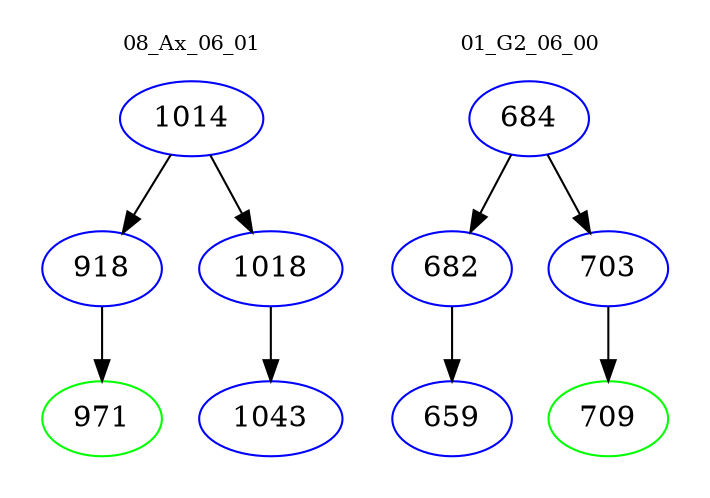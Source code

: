digraph{
subgraph cluster_0 {
color = white
label = "08_Ax_06_01";
fontsize=10;
T0_1014 [label="1014", color="blue"]
T0_1014 -> T0_918 [color="black"]
T0_918 [label="918", color="blue"]
T0_918 -> T0_971 [color="black"]
T0_971 [label="971", color="green"]
T0_1014 -> T0_1018 [color="black"]
T0_1018 [label="1018", color="blue"]
T0_1018 -> T0_1043 [color="black"]
T0_1043 [label="1043", color="blue"]
}
subgraph cluster_1 {
color = white
label = "01_G2_06_00";
fontsize=10;
T1_684 [label="684", color="blue"]
T1_684 -> T1_682 [color="black"]
T1_682 [label="682", color="blue"]
T1_682 -> T1_659 [color="black"]
T1_659 [label="659", color="blue"]
T1_684 -> T1_703 [color="black"]
T1_703 [label="703", color="blue"]
T1_703 -> T1_709 [color="black"]
T1_709 [label="709", color="green"]
}
}
